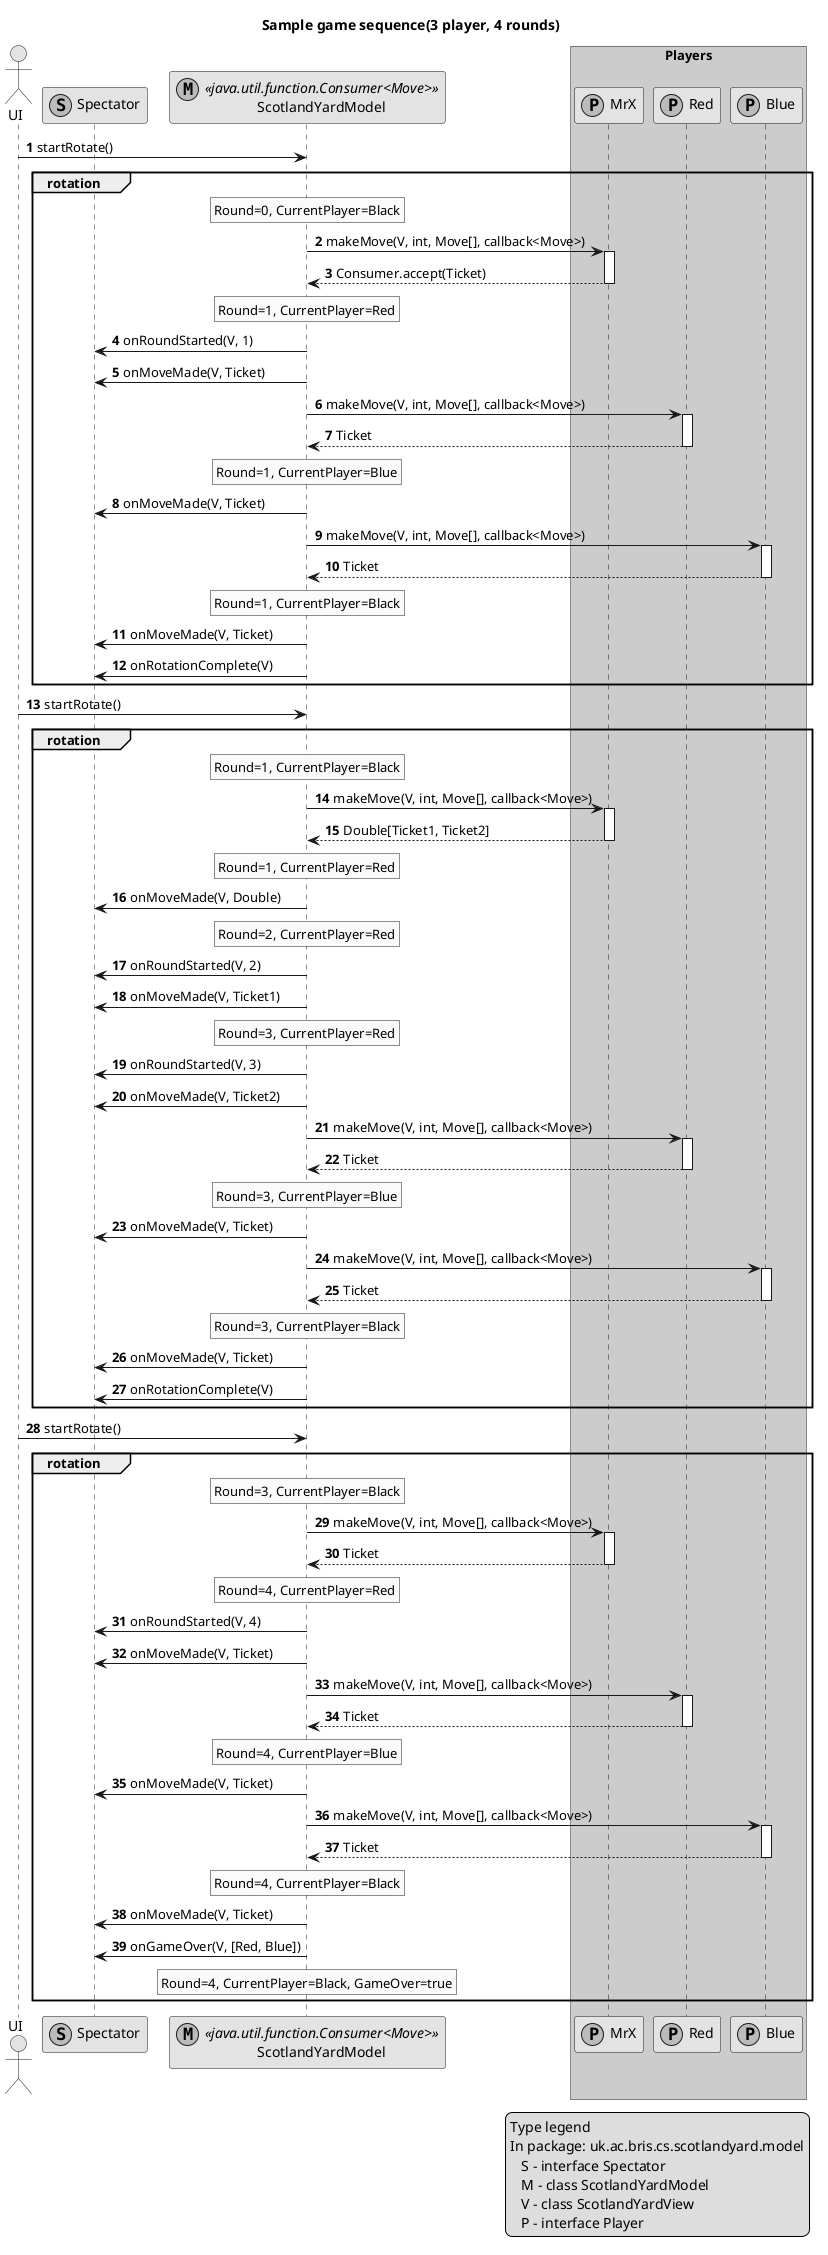 @startuml

skinparam monochrome true

title Sample game sequence(3 player, 4 rounds)

legend right
Type legend
In package: uk.ac.bris.cs.scotlandyard.model
   S - interface Spectator
   M - class ScotlandYardModel
   V - class ScotlandYardView
   P - interface Player
endlegend

skinparam ParticipantPadding 0

actor UI
participant Spectator <<(S, #BBBBBB)>>
participant ScotlandYardModel <<(M, #BBBBBB) java.util.function.Consumer<Move> >>
box "Players" #LightBlue
	participant MrX <<(P, #BBBBBB)>>
	participant Red <<(P, #BBBBBB)>>
	participant Blue <<(P, #BBBBBB)>>
end box

autonumber


UI -> ScotlandYardModel : startRotate()
group rotation

rnote over ScotlandYardModel: Round=0, CurrentPlayer=Black
ScotlandYardModel -> MrX: makeMove(V, int, Move[], callback<Move>)
activate MrX
	MrX-->ScotlandYardModel : Consumer.accept(Ticket)
deactivate MrX
rnote over ScotlandYardModel: Round=1, CurrentPlayer=Red
ScotlandYardModel->Spectator: onRoundStarted(V, 1)
ScotlandYardModel-> Spectator: onMoveMade(V, Ticket)

ScotlandYardModel -> Red: makeMove(V, int, Move[], callback<Move>)
activate Red
	Red-->ScotlandYardModel : Ticket
deactivate Red
rnote over ScotlandYardModel: Round=1, CurrentPlayer=Blue
ScotlandYardModel-> Spectator: onMoveMade(V, Ticket)

ScotlandYardModel -> Blue: makeMove(V, int, Move[], callback<Move>)
activate Blue
	Blue-->ScotlandYardModel : Ticket
deactivate Blue
rnote over ScotlandYardModel: Round=1, CurrentPlayer=Black
ScotlandYardModel-> Spectator: onMoveMade(V, Ticket)
ScotlandYardModel->Spectator: onRotationComplete(V)

end

UI -> ScotlandYardModel : startRotate()
group rotation

rnote over ScotlandYardModel: Round=1, CurrentPlayer=Black
ScotlandYardModel -> MrX: makeMove(V, int, Move[], callback<Move>)
activate MrX
	MrX-->ScotlandYardModel : Double[Ticket1, Ticket2]
deactivate  MrX
rnote over ScotlandYardModel: Round=1, CurrentPlayer=Red
ScotlandYardModel-> Spectator: onMoveMade(V, Double)
rnote over ScotlandYardModel: Round=2, CurrentPlayer=Red
ScotlandYardModel->Spectator: onRoundStarted(V, 2)
ScotlandYardModel-> Spectator: onMoveMade(V, Ticket1)
rnote over ScotlandYardModel: Round=3, CurrentPlayer=Red
ScotlandYardModel->Spectator: onRoundStarted(V, 3)
ScotlandYardModel-> Spectator: onMoveMade(V, Ticket2)

ScotlandYardModel -> Red: makeMove(V, int, Move[], callback<Move>)
activate Red
	Red-->ScotlandYardModel : Ticket
deactivate Red
rnote over ScotlandYardModel: Round=3, CurrentPlayer=Blue
ScotlandYardModel-> Spectator: onMoveMade(V, Ticket)

ScotlandYardModel -> Blue: makeMove(V, int, Move[], callback<Move>)
activate Blue
	Blue-->ScotlandYardModel : Ticket
deactivate Blue
rnote over ScotlandYardModel: Round=3, CurrentPlayer=Black
ScotlandYardModel-> Spectator: onMoveMade(V, Ticket)

ScotlandYardModel->Spectator: onRotationComplete(V)

end

UI -> ScotlandYardModel : startRotate()
group rotation

rnote over ScotlandYardModel: Round=3, CurrentPlayer=Black
ScotlandYardModel -> MrX: makeMove(V, int, Move[], callback<Move>)
activate MrX
	MrX-->ScotlandYardModel : Ticket
deactivate MrX
rnote over ScotlandYardModel: Round=4, CurrentPlayer=Red
ScotlandYardModel->Spectator: onRoundStarted(V, 4)
ScotlandYardModel-> Spectator: onMoveMade(V, Ticket)

ScotlandYardModel -> Red: makeMove(V, int, Move[], callback<Move>)
activate Red
	Red-->ScotlandYardModel : Ticket
deactivate Red
rnote over ScotlandYardModel: Round=4, CurrentPlayer=Blue
ScotlandYardModel-> Spectator: onMoveMade(V, Ticket)

ScotlandYardModel -> Blue: makeMove(V, int, Move[], callback<Move>)
activate Blue
	Blue-->ScotlandYardModel : Ticket
deactivate Blue
rnote over ScotlandYardModel: Round=4, CurrentPlayer=Black
ScotlandYardModel-> Spectator: onMoveMade(V, Ticket)

ScotlandYardModel->Spectator: onGameOver(V, [Red, Blue])

rnote over ScotlandYardModel: Round=4, CurrentPlayer=Black, GameOver=true

end

@enduml
